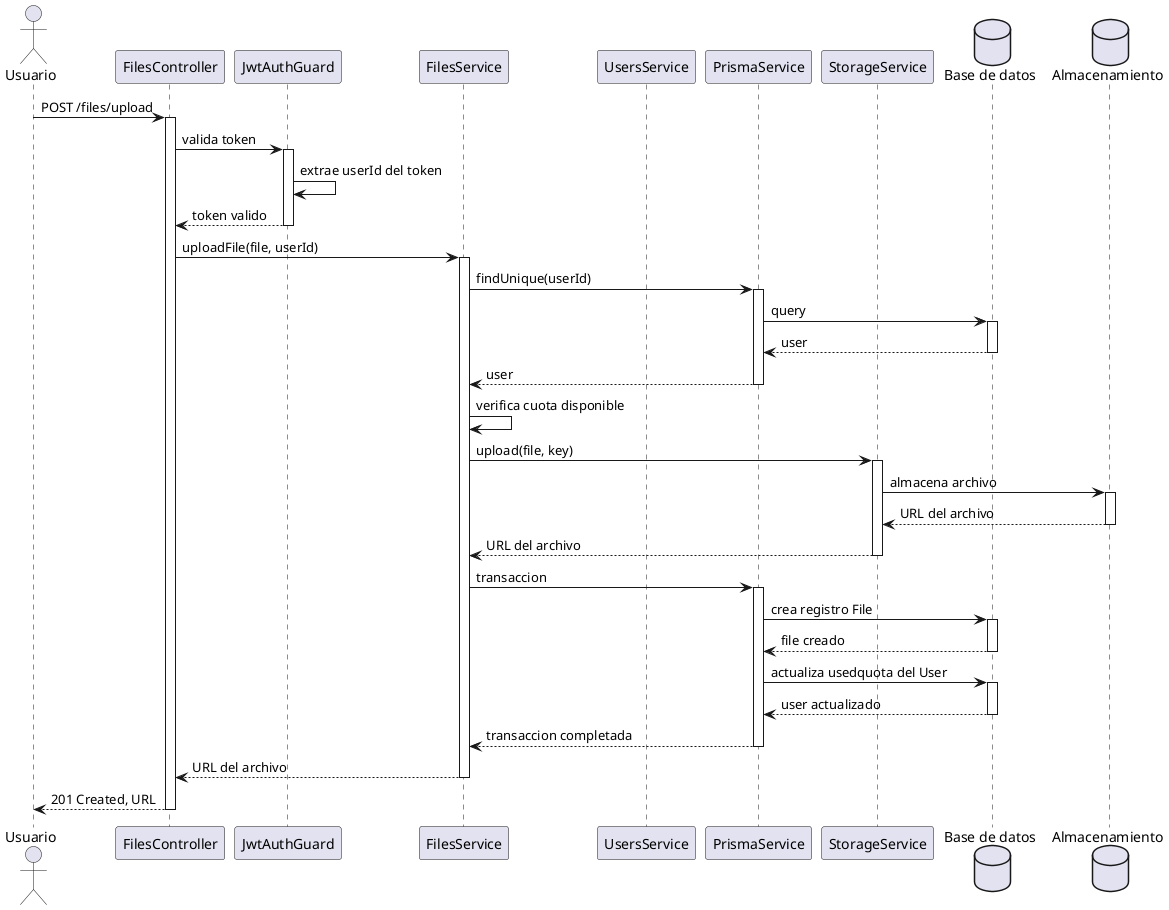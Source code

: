 @startuml
actor "Usuario" as user
participant "FilesController" as fc
participant "JwtAuthGuard" as jag
participant "FilesService" as fs
participant "UsersService" as us
participant "PrismaService" as ps
participant "StorageService" as ss
database "Base de datos" as db
database "Almacenamiento" as storage

user -> fc ++: POST /files/upload
fc -> jag ++: valida token
jag -> jag: extrae userId del token
jag --> fc --: token valido
fc -> fs ++: uploadFile(file, userId)
fs -> ps ++: findUnique(userId)
ps -> db ++: query
db --> ps --: user
ps --> fs --: user
fs -> fs: verifica cuota disponible
fs -> ss ++: upload(file, key)
ss -> storage ++: almacena archivo
storage --> ss --: URL del archivo
ss --> fs --: URL del archivo
fs -> ps ++: transaccion
ps -> db ++: crea registro File
db --> ps --: file creado
ps -> db ++: actualiza usedquota del User
db --> ps --: user actualizado
ps --> fs --: transaccion completada
fs --> fc --: URL del archivo
fc --> user --: 201 Created, URL
@enduml